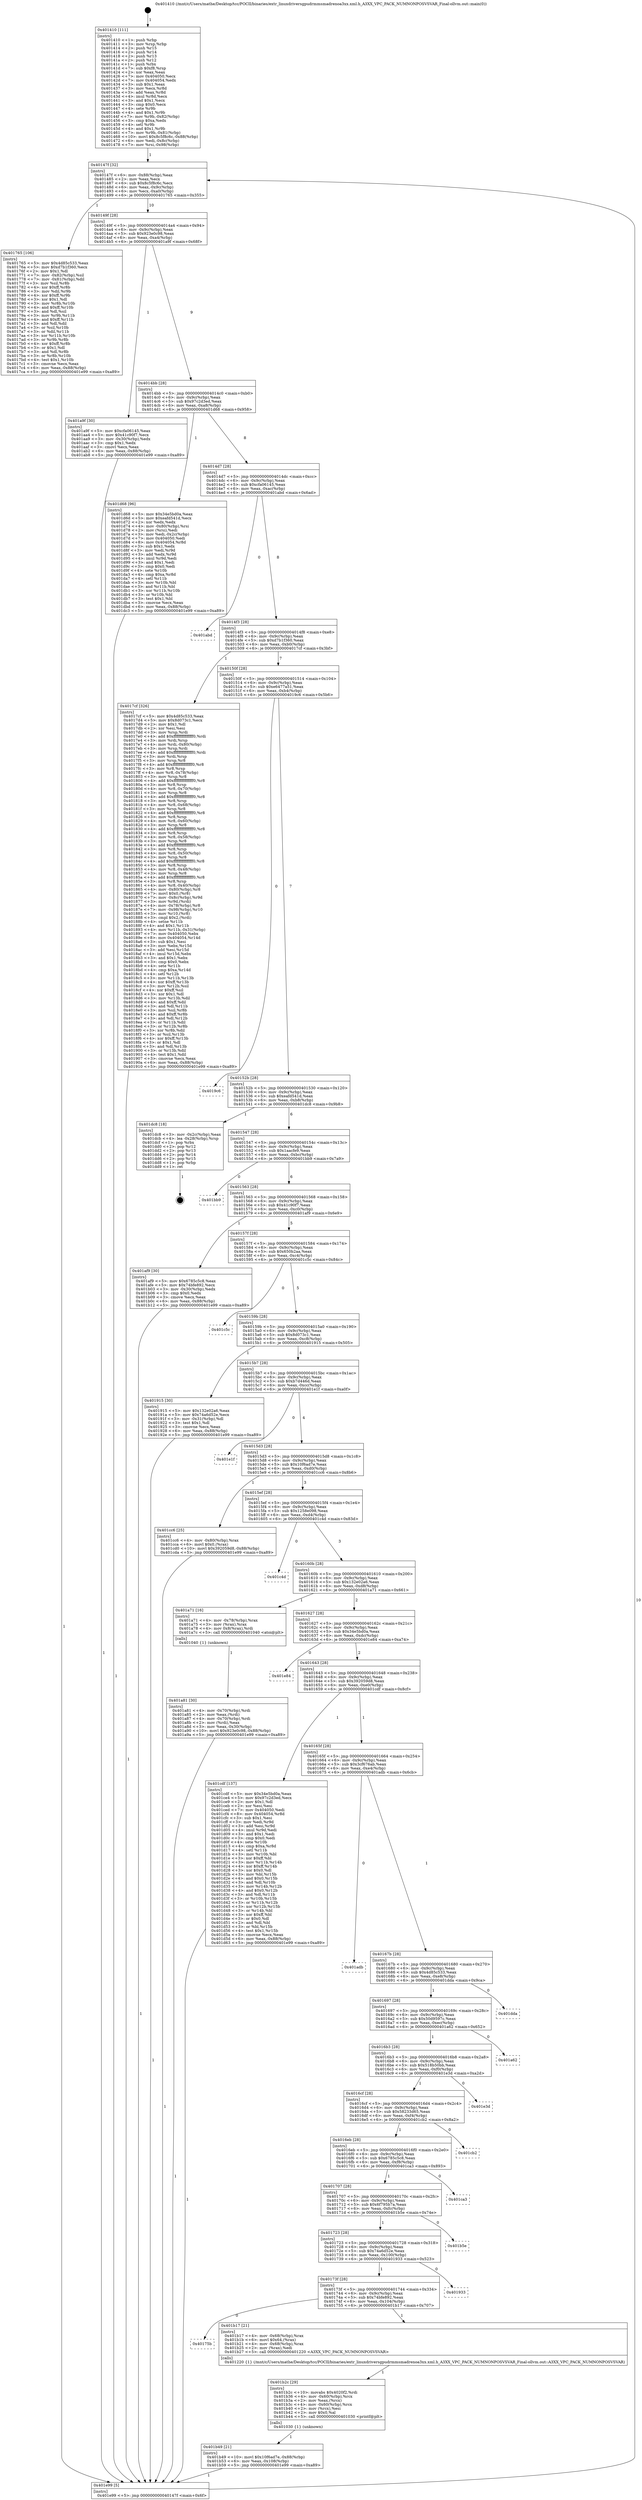 digraph "0x401410" {
  label = "0x401410 (/mnt/c/Users/mathe/Desktop/tcc/POCII/binaries/extr_linuxdriversgpudrmmsmadrenoa3xx.xml.h_A3XX_VPC_PACK_NUMNONPOSVSVAR_Final-ollvm.out::main(0))"
  labelloc = "t"
  node[shape=record]

  Entry [label="",width=0.3,height=0.3,shape=circle,fillcolor=black,style=filled]
  "0x40147f" [label="{
     0x40147f [32]\l
     | [instrs]\l
     &nbsp;&nbsp;0x40147f \<+6\>: mov -0x88(%rbp),%eax\l
     &nbsp;&nbsp;0x401485 \<+2\>: mov %eax,%ecx\l
     &nbsp;&nbsp;0x401487 \<+6\>: sub $0x8c5f8c6c,%ecx\l
     &nbsp;&nbsp;0x40148d \<+6\>: mov %eax,-0x9c(%rbp)\l
     &nbsp;&nbsp;0x401493 \<+6\>: mov %ecx,-0xa0(%rbp)\l
     &nbsp;&nbsp;0x401499 \<+6\>: je 0000000000401765 \<main+0x355\>\l
  }"]
  "0x401765" [label="{
     0x401765 [106]\l
     | [instrs]\l
     &nbsp;&nbsp;0x401765 \<+5\>: mov $0x4d85c533,%eax\l
     &nbsp;&nbsp;0x40176a \<+5\>: mov $0xd7b1f360,%ecx\l
     &nbsp;&nbsp;0x40176f \<+2\>: mov $0x1,%dl\l
     &nbsp;&nbsp;0x401771 \<+7\>: mov -0x82(%rbp),%sil\l
     &nbsp;&nbsp;0x401778 \<+7\>: mov -0x81(%rbp),%dil\l
     &nbsp;&nbsp;0x40177f \<+3\>: mov %sil,%r8b\l
     &nbsp;&nbsp;0x401782 \<+4\>: xor $0xff,%r8b\l
     &nbsp;&nbsp;0x401786 \<+3\>: mov %dil,%r9b\l
     &nbsp;&nbsp;0x401789 \<+4\>: xor $0xff,%r9b\l
     &nbsp;&nbsp;0x40178d \<+3\>: xor $0x1,%dl\l
     &nbsp;&nbsp;0x401790 \<+3\>: mov %r8b,%r10b\l
     &nbsp;&nbsp;0x401793 \<+4\>: and $0xff,%r10b\l
     &nbsp;&nbsp;0x401797 \<+3\>: and %dl,%sil\l
     &nbsp;&nbsp;0x40179a \<+3\>: mov %r9b,%r11b\l
     &nbsp;&nbsp;0x40179d \<+4\>: and $0xff,%r11b\l
     &nbsp;&nbsp;0x4017a1 \<+3\>: and %dl,%dil\l
     &nbsp;&nbsp;0x4017a4 \<+3\>: or %sil,%r10b\l
     &nbsp;&nbsp;0x4017a7 \<+3\>: or %dil,%r11b\l
     &nbsp;&nbsp;0x4017aa \<+3\>: xor %r11b,%r10b\l
     &nbsp;&nbsp;0x4017ad \<+3\>: or %r9b,%r8b\l
     &nbsp;&nbsp;0x4017b0 \<+4\>: xor $0xff,%r8b\l
     &nbsp;&nbsp;0x4017b4 \<+3\>: or $0x1,%dl\l
     &nbsp;&nbsp;0x4017b7 \<+3\>: and %dl,%r8b\l
     &nbsp;&nbsp;0x4017ba \<+3\>: or %r8b,%r10b\l
     &nbsp;&nbsp;0x4017bd \<+4\>: test $0x1,%r10b\l
     &nbsp;&nbsp;0x4017c1 \<+3\>: cmovne %ecx,%eax\l
     &nbsp;&nbsp;0x4017c4 \<+6\>: mov %eax,-0x88(%rbp)\l
     &nbsp;&nbsp;0x4017ca \<+5\>: jmp 0000000000401e99 \<main+0xa89\>\l
  }"]
  "0x40149f" [label="{
     0x40149f [28]\l
     | [instrs]\l
     &nbsp;&nbsp;0x40149f \<+5\>: jmp 00000000004014a4 \<main+0x94\>\l
     &nbsp;&nbsp;0x4014a4 \<+6\>: mov -0x9c(%rbp),%eax\l
     &nbsp;&nbsp;0x4014aa \<+5\>: sub $0x923e0c98,%eax\l
     &nbsp;&nbsp;0x4014af \<+6\>: mov %eax,-0xa4(%rbp)\l
     &nbsp;&nbsp;0x4014b5 \<+6\>: je 0000000000401a9f \<main+0x68f\>\l
  }"]
  "0x401e99" [label="{
     0x401e99 [5]\l
     | [instrs]\l
     &nbsp;&nbsp;0x401e99 \<+5\>: jmp 000000000040147f \<main+0x6f\>\l
  }"]
  "0x401410" [label="{
     0x401410 [111]\l
     | [instrs]\l
     &nbsp;&nbsp;0x401410 \<+1\>: push %rbp\l
     &nbsp;&nbsp;0x401411 \<+3\>: mov %rsp,%rbp\l
     &nbsp;&nbsp;0x401414 \<+2\>: push %r15\l
     &nbsp;&nbsp;0x401416 \<+2\>: push %r14\l
     &nbsp;&nbsp;0x401418 \<+2\>: push %r13\l
     &nbsp;&nbsp;0x40141a \<+2\>: push %r12\l
     &nbsp;&nbsp;0x40141c \<+1\>: push %rbx\l
     &nbsp;&nbsp;0x40141d \<+7\>: sub $0xf8,%rsp\l
     &nbsp;&nbsp;0x401424 \<+2\>: xor %eax,%eax\l
     &nbsp;&nbsp;0x401426 \<+7\>: mov 0x404050,%ecx\l
     &nbsp;&nbsp;0x40142d \<+7\>: mov 0x404054,%edx\l
     &nbsp;&nbsp;0x401434 \<+3\>: sub $0x1,%eax\l
     &nbsp;&nbsp;0x401437 \<+3\>: mov %ecx,%r8d\l
     &nbsp;&nbsp;0x40143a \<+3\>: add %eax,%r8d\l
     &nbsp;&nbsp;0x40143d \<+4\>: imul %r8d,%ecx\l
     &nbsp;&nbsp;0x401441 \<+3\>: and $0x1,%ecx\l
     &nbsp;&nbsp;0x401444 \<+3\>: cmp $0x0,%ecx\l
     &nbsp;&nbsp;0x401447 \<+4\>: sete %r9b\l
     &nbsp;&nbsp;0x40144b \<+4\>: and $0x1,%r9b\l
     &nbsp;&nbsp;0x40144f \<+7\>: mov %r9b,-0x82(%rbp)\l
     &nbsp;&nbsp;0x401456 \<+3\>: cmp $0xa,%edx\l
     &nbsp;&nbsp;0x401459 \<+4\>: setl %r9b\l
     &nbsp;&nbsp;0x40145d \<+4\>: and $0x1,%r9b\l
     &nbsp;&nbsp;0x401461 \<+7\>: mov %r9b,-0x81(%rbp)\l
     &nbsp;&nbsp;0x401468 \<+10\>: movl $0x8c5f8c6c,-0x88(%rbp)\l
     &nbsp;&nbsp;0x401472 \<+6\>: mov %edi,-0x8c(%rbp)\l
     &nbsp;&nbsp;0x401478 \<+7\>: mov %rsi,-0x98(%rbp)\l
  }"]
  Exit [label="",width=0.3,height=0.3,shape=circle,fillcolor=black,style=filled,peripheries=2]
  "0x401a9f" [label="{
     0x401a9f [30]\l
     | [instrs]\l
     &nbsp;&nbsp;0x401a9f \<+5\>: mov $0xcfa06145,%eax\l
     &nbsp;&nbsp;0x401aa4 \<+5\>: mov $0x41c90f7,%ecx\l
     &nbsp;&nbsp;0x401aa9 \<+3\>: mov -0x30(%rbp),%edx\l
     &nbsp;&nbsp;0x401aac \<+3\>: cmp $0x1,%edx\l
     &nbsp;&nbsp;0x401aaf \<+3\>: cmovl %ecx,%eax\l
     &nbsp;&nbsp;0x401ab2 \<+6\>: mov %eax,-0x88(%rbp)\l
     &nbsp;&nbsp;0x401ab8 \<+5\>: jmp 0000000000401e99 \<main+0xa89\>\l
  }"]
  "0x4014bb" [label="{
     0x4014bb [28]\l
     | [instrs]\l
     &nbsp;&nbsp;0x4014bb \<+5\>: jmp 00000000004014c0 \<main+0xb0\>\l
     &nbsp;&nbsp;0x4014c0 \<+6\>: mov -0x9c(%rbp),%eax\l
     &nbsp;&nbsp;0x4014c6 \<+5\>: sub $0x97c2d3ed,%eax\l
     &nbsp;&nbsp;0x4014cb \<+6\>: mov %eax,-0xa8(%rbp)\l
     &nbsp;&nbsp;0x4014d1 \<+6\>: je 0000000000401d68 \<main+0x958\>\l
  }"]
  "0x401b49" [label="{
     0x401b49 [21]\l
     | [instrs]\l
     &nbsp;&nbsp;0x401b49 \<+10\>: movl $0x10f6ad7e,-0x88(%rbp)\l
     &nbsp;&nbsp;0x401b53 \<+6\>: mov %eax,-0x108(%rbp)\l
     &nbsp;&nbsp;0x401b59 \<+5\>: jmp 0000000000401e99 \<main+0xa89\>\l
  }"]
  "0x401d68" [label="{
     0x401d68 [96]\l
     | [instrs]\l
     &nbsp;&nbsp;0x401d68 \<+5\>: mov $0x34e5bd0a,%eax\l
     &nbsp;&nbsp;0x401d6d \<+5\>: mov $0xeafd541d,%ecx\l
     &nbsp;&nbsp;0x401d72 \<+2\>: xor %edx,%edx\l
     &nbsp;&nbsp;0x401d74 \<+4\>: mov -0x80(%rbp),%rsi\l
     &nbsp;&nbsp;0x401d78 \<+2\>: mov (%rsi),%edi\l
     &nbsp;&nbsp;0x401d7a \<+3\>: mov %edi,-0x2c(%rbp)\l
     &nbsp;&nbsp;0x401d7d \<+7\>: mov 0x404050,%edi\l
     &nbsp;&nbsp;0x401d84 \<+8\>: mov 0x404054,%r8d\l
     &nbsp;&nbsp;0x401d8c \<+3\>: sub $0x1,%edx\l
     &nbsp;&nbsp;0x401d8f \<+3\>: mov %edi,%r9d\l
     &nbsp;&nbsp;0x401d92 \<+3\>: add %edx,%r9d\l
     &nbsp;&nbsp;0x401d95 \<+4\>: imul %r9d,%edi\l
     &nbsp;&nbsp;0x401d99 \<+3\>: and $0x1,%edi\l
     &nbsp;&nbsp;0x401d9c \<+3\>: cmp $0x0,%edi\l
     &nbsp;&nbsp;0x401d9f \<+4\>: sete %r10b\l
     &nbsp;&nbsp;0x401da3 \<+4\>: cmp $0xa,%r8d\l
     &nbsp;&nbsp;0x401da7 \<+4\>: setl %r11b\l
     &nbsp;&nbsp;0x401dab \<+3\>: mov %r10b,%bl\l
     &nbsp;&nbsp;0x401dae \<+3\>: and %r11b,%bl\l
     &nbsp;&nbsp;0x401db1 \<+3\>: xor %r11b,%r10b\l
     &nbsp;&nbsp;0x401db4 \<+3\>: or %r10b,%bl\l
     &nbsp;&nbsp;0x401db7 \<+3\>: test $0x1,%bl\l
     &nbsp;&nbsp;0x401dba \<+3\>: cmovne %ecx,%eax\l
     &nbsp;&nbsp;0x401dbd \<+6\>: mov %eax,-0x88(%rbp)\l
     &nbsp;&nbsp;0x401dc3 \<+5\>: jmp 0000000000401e99 \<main+0xa89\>\l
  }"]
  "0x4014d7" [label="{
     0x4014d7 [28]\l
     | [instrs]\l
     &nbsp;&nbsp;0x4014d7 \<+5\>: jmp 00000000004014dc \<main+0xcc\>\l
     &nbsp;&nbsp;0x4014dc \<+6\>: mov -0x9c(%rbp),%eax\l
     &nbsp;&nbsp;0x4014e2 \<+5\>: sub $0xcfa06145,%eax\l
     &nbsp;&nbsp;0x4014e7 \<+6\>: mov %eax,-0xac(%rbp)\l
     &nbsp;&nbsp;0x4014ed \<+6\>: je 0000000000401abd \<main+0x6ad\>\l
  }"]
  "0x401b2c" [label="{
     0x401b2c [29]\l
     | [instrs]\l
     &nbsp;&nbsp;0x401b2c \<+10\>: movabs $0x4020f2,%rdi\l
     &nbsp;&nbsp;0x401b36 \<+4\>: mov -0x60(%rbp),%rcx\l
     &nbsp;&nbsp;0x401b3a \<+2\>: mov %eax,(%rcx)\l
     &nbsp;&nbsp;0x401b3c \<+4\>: mov -0x60(%rbp),%rcx\l
     &nbsp;&nbsp;0x401b40 \<+2\>: mov (%rcx),%esi\l
     &nbsp;&nbsp;0x401b42 \<+2\>: mov $0x0,%al\l
     &nbsp;&nbsp;0x401b44 \<+5\>: call 0000000000401030 \<printf@plt\>\l
     | [calls]\l
     &nbsp;&nbsp;0x401030 \{1\} (unknown)\l
  }"]
  "0x401abd" [label="{
     0x401abd\l
  }", style=dashed]
  "0x4014f3" [label="{
     0x4014f3 [28]\l
     | [instrs]\l
     &nbsp;&nbsp;0x4014f3 \<+5\>: jmp 00000000004014f8 \<main+0xe8\>\l
     &nbsp;&nbsp;0x4014f8 \<+6\>: mov -0x9c(%rbp),%eax\l
     &nbsp;&nbsp;0x4014fe \<+5\>: sub $0xd7b1f360,%eax\l
     &nbsp;&nbsp;0x401503 \<+6\>: mov %eax,-0xb0(%rbp)\l
     &nbsp;&nbsp;0x401509 \<+6\>: je 00000000004017cf \<main+0x3bf\>\l
  }"]
  "0x40175b" [label="{
     0x40175b\l
  }", style=dashed]
  "0x4017cf" [label="{
     0x4017cf [326]\l
     | [instrs]\l
     &nbsp;&nbsp;0x4017cf \<+5\>: mov $0x4d85c533,%eax\l
     &nbsp;&nbsp;0x4017d4 \<+5\>: mov $0x8d073c1,%ecx\l
     &nbsp;&nbsp;0x4017d9 \<+2\>: mov $0x1,%dl\l
     &nbsp;&nbsp;0x4017db \<+2\>: xor %esi,%esi\l
     &nbsp;&nbsp;0x4017dd \<+3\>: mov %rsp,%rdi\l
     &nbsp;&nbsp;0x4017e0 \<+4\>: add $0xfffffffffffffff0,%rdi\l
     &nbsp;&nbsp;0x4017e4 \<+3\>: mov %rdi,%rsp\l
     &nbsp;&nbsp;0x4017e7 \<+4\>: mov %rdi,-0x80(%rbp)\l
     &nbsp;&nbsp;0x4017eb \<+3\>: mov %rsp,%rdi\l
     &nbsp;&nbsp;0x4017ee \<+4\>: add $0xfffffffffffffff0,%rdi\l
     &nbsp;&nbsp;0x4017f2 \<+3\>: mov %rdi,%rsp\l
     &nbsp;&nbsp;0x4017f5 \<+3\>: mov %rsp,%r8\l
     &nbsp;&nbsp;0x4017f8 \<+4\>: add $0xfffffffffffffff0,%r8\l
     &nbsp;&nbsp;0x4017fc \<+3\>: mov %r8,%rsp\l
     &nbsp;&nbsp;0x4017ff \<+4\>: mov %r8,-0x78(%rbp)\l
     &nbsp;&nbsp;0x401803 \<+3\>: mov %rsp,%r8\l
     &nbsp;&nbsp;0x401806 \<+4\>: add $0xfffffffffffffff0,%r8\l
     &nbsp;&nbsp;0x40180a \<+3\>: mov %r8,%rsp\l
     &nbsp;&nbsp;0x40180d \<+4\>: mov %r8,-0x70(%rbp)\l
     &nbsp;&nbsp;0x401811 \<+3\>: mov %rsp,%r8\l
     &nbsp;&nbsp;0x401814 \<+4\>: add $0xfffffffffffffff0,%r8\l
     &nbsp;&nbsp;0x401818 \<+3\>: mov %r8,%rsp\l
     &nbsp;&nbsp;0x40181b \<+4\>: mov %r8,-0x68(%rbp)\l
     &nbsp;&nbsp;0x40181f \<+3\>: mov %rsp,%r8\l
     &nbsp;&nbsp;0x401822 \<+4\>: add $0xfffffffffffffff0,%r8\l
     &nbsp;&nbsp;0x401826 \<+3\>: mov %r8,%rsp\l
     &nbsp;&nbsp;0x401829 \<+4\>: mov %r8,-0x60(%rbp)\l
     &nbsp;&nbsp;0x40182d \<+3\>: mov %rsp,%r8\l
     &nbsp;&nbsp;0x401830 \<+4\>: add $0xfffffffffffffff0,%r8\l
     &nbsp;&nbsp;0x401834 \<+3\>: mov %r8,%rsp\l
     &nbsp;&nbsp;0x401837 \<+4\>: mov %r8,-0x58(%rbp)\l
     &nbsp;&nbsp;0x40183b \<+3\>: mov %rsp,%r8\l
     &nbsp;&nbsp;0x40183e \<+4\>: add $0xfffffffffffffff0,%r8\l
     &nbsp;&nbsp;0x401842 \<+3\>: mov %r8,%rsp\l
     &nbsp;&nbsp;0x401845 \<+4\>: mov %r8,-0x50(%rbp)\l
     &nbsp;&nbsp;0x401849 \<+3\>: mov %rsp,%r8\l
     &nbsp;&nbsp;0x40184c \<+4\>: add $0xfffffffffffffff0,%r8\l
     &nbsp;&nbsp;0x401850 \<+3\>: mov %r8,%rsp\l
     &nbsp;&nbsp;0x401853 \<+4\>: mov %r8,-0x48(%rbp)\l
     &nbsp;&nbsp;0x401857 \<+3\>: mov %rsp,%r8\l
     &nbsp;&nbsp;0x40185a \<+4\>: add $0xfffffffffffffff0,%r8\l
     &nbsp;&nbsp;0x40185e \<+3\>: mov %r8,%rsp\l
     &nbsp;&nbsp;0x401861 \<+4\>: mov %r8,-0x40(%rbp)\l
     &nbsp;&nbsp;0x401865 \<+4\>: mov -0x80(%rbp),%r8\l
     &nbsp;&nbsp;0x401869 \<+7\>: movl $0x0,(%r8)\l
     &nbsp;&nbsp;0x401870 \<+7\>: mov -0x8c(%rbp),%r9d\l
     &nbsp;&nbsp;0x401877 \<+3\>: mov %r9d,(%rdi)\l
     &nbsp;&nbsp;0x40187a \<+4\>: mov -0x78(%rbp),%r8\l
     &nbsp;&nbsp;0x40187e \<+7\>: mov -0x98(%rbp),%r10\l
     &nbsp;&nbsp;0x401885 \<+3\>: mov %r10,(%r8)\l
     &nbsp;&nbsp;0x401888 \<+3\>: cmpl $0x2,(%rdi)\l
     &nbsp;&nbsp;0x40188b \<+4\>: setne %r11b\l
     &nbsp;&nbsp;0x40188f \<+4\>: and $0x1,%r11b\l
     &nbsp;&nbsp;0x401893 \<+4\>: mov %r11b,-0x31(%rbp)\l
     &nbsp;&nbsp;0x401897 \<+7\>: mov 0x404050,%ebx\l
     &nbsp;&nbsp;0x40189e \<+8\>: mov 0x404054,%r14d\l
     &nbsp;&nbsp;0x4018a6 \<+3\>: sub $0x1,%esi\l
     &nbsp;&nbsp;0x4018a9 \<+3\>: mov %ebx,%r15d\l
     &nbsp;&nbsp;0x4018ac \<+3\>: add %esi,%r15d\l
     &nbsp;&nbsp;0x4018af \<+4\>: imul %r15d,%ebx\l
     &nbsp;&nbsp;0x4018b3 \<+3\>: and $0x1,%ebx\l
     &nbsp;&nbsp;0x4018b6 \<+3\>: cmp $0x0,%ebx\l
     &nbsp;&nbsp;0x4018b9 \<+4\>: sete %r11b\l
     &nbsp;&nbsp;0x4018bd \<+4\>: cmp $0xa,%r14d\l
     &nbsp;&nbsp;0x4018c1 \<+4\>: setl %r12b\l
     &nbsp;&nbsp;0x4018c5 \<+3\>: mov %r11b,%r13b\l
     &nbsp;&nbsp;0x4018c8 \<+4\>: xor $0xff,%r13b\l
     &nbsp;&nbsp;0x4018cc \<+3\>: mov %r12b,%sil\l
     &nbsp;&nbsp;0x4018cf \<+4\>: xor $0xff,%sil\l
     &nbsp;&nbsp;0x4018d3 \<+3\>: xor $0x1,%dl\l
     &nbsp;&nbsp;0x4018d6 \<+3\>: mov %r13b,%dil\l
     &nbsp;&nbsp;0x4018d9 \<+4\>: and $0xff,%dil\l
     &nbsp;&nbsp;0x4018dd \<+3\>: and %dl,%r11b\l
     &nbsp;&nbsp;0x4018e0 \<+3\>: mov %sil,%r8b\l
     &nbsp;&nbsp;0x4018e3 \<+4\>: and $0xff,%r8b\l
     &nbsp;&nbsp;0x4018e7 \<+3\>: and %dl,%r12b\l
     &nbsp;&nbsp;0x4018ea \<+3\>: or %r11b,%dil\l
     &nbsp;&nbsp;0x4018ed \<+3\>: or %r12b,%r8b\l
     &nbsp;&nbsp;0x4018f0 \<+3\>: xor %r8b,%dil\l
     &nbsp;&nbsp;0x4018f3 \<+3\>: or %sil,%r13b\l
     &nbsp;&nbsp;0x4018f6 \<+4\>: xor $0xff,%r13b\l
     &nbsp;&nbsp;0x4018fa \<+3\>: or $0x1,%dl\l
     &nbsp;&nbsp;0x4018fd \<+3\>: and %dl,%r13b\l
     &nbsp;&nbsp;0x401900 \<+3\>: or %r13b,%dil\l
     &nbsp;&nbsp;0x401903 \<+4\>: test $0x1,%dil\l
     &nbsp;&nbsp;0x401907 \<+3\>: cmovne %ecx,%eax\l
     &nbsp;&nbsp;0x40190a \<+6\>: mov %eax,-0x88(%rbp)\l
     &nbsp;&nbsp;0x401910 \<+5\>: jmp 0000000000401e99 \<main+0xa89\>\l
  }"]
  "0x40150f" [label="{
     0x40150f [28]\l
     | [instrs]\l
     &nbsp;&nbsp;0x40150f \<+5\>: jmp 0000000000401514 \<main+0x104\>\l
     &nbsp;&nbsp;0x401514 \<+6\>: mov -0x9c(%rbp),%eax\l
     &nbsp;&nbsp;0x40151a \<+5\>: sub $0xe6477a51,%eax\l
     &nbsp;&nbsp;0x40151f \<+6\>: mov %eax,-0xb4(%rbp)\l
     &nbsp;&nbsp;0x401525 \<+6\>: je 00000000004019c6 \<main+0x5b6\>\l
  }"]
  "0x401b17" [label="{
     0x401b17 [21]\l
     | [instrs]\l
     &nbsp;&nbsp;0x401b17 \<+4\>: mov -0x68(%rbp),%rax\l
     &nbsp;&nbsp;0x401b1b \<+6\>: movl $0x64,(%rax)\l
     &nbsp;&nbsp;0x401b21 \<+4\>: mov -0x68(%rbp),%rax\l
     &nbsp;&nbsp;0x401b25 \<+2\>: mov (%rax),%edi\l
     &nbsp;&nbsp;0x401b27 \<+5\>: call 0000000000401220 \<A3XX_VPC_PACK_NUMNONPOSVSVAR\>\l
     | [calls]\l
     &nbsp;&nbsp;0x401220 \{1\} (/mnt/c/Users/mathe/Desktop/tcc/POCII/binaries/extr_linuxdriversgpudrmmsmadrenoa3xx.xml.h_A3XX_VPC_PACK_NUMNONPOSVSVAR_Final-ollvm.out::A3XX_VPC_PACK_NUMNONPOSVSVAR)\l
  }"]
  "0x40173f" [label="{
     0x40173f [28]\l
     | [instrs]\l
     &nbsp;&nbsp;0x40173f \<+5\>: jmp 0000000000401744 \<main+0x334\>\l
     &nbsp;&nbsp;0x401744 \<+6\>: mov -0x9c(%rbp),%eax\l
     &nbsp;&nbsp;0x40174a \<+5\>: sub $0x74bfe892,%eax\l
     &nbsp;&nbsp;0x40174f \<+6\>: mov %eax,-0x104(%rbp)\l
     &nbsp;&nbsp;0x401755 \<+6\>: je 0000000000401b17 \<main+0x707\>\l
  }"]
  "0x4019c6" [label="{
     0x4019c6\l
  }", style=dashed]
  "0x40152b" [label="{
     0x40152b [28]\l
     | [instrs]\l
     &nbsp;&nbsp;0x40152b \<+5\>: jmp 0000000000401530 \<main+0x120\>\l
     &nbsp;&nbsp;0x401530 \<+6\>: mov -0x9c(%rbp),%eax\l
     &nbsp;&nbsp;0x401536 \<+5\>: sub $0xeafd541d,%eax\l
     &nbsp;&nbsp;0x40153b \<+6\>: mov %eax,-0xb8(%rbp)\l
     &nbsp;&nbsp;0x401541 \<+6\>: je 0000000000401dc8 \<main+0x9b8\>\l
  }"]
  "0x401933" [label="{
     0x401933\l
  }", style=dashed]
  "0x401dc8" [label="{
     0x401dc8 [18]\l
     | [instrs]\l
     &nbsp;&nbsp;0x401dc8 \<+3\>: mov -0x2c(%rbp),%eax\l
     &nbsp;&nbsp;0x401dcb \<+4\>: lea -0x28(%rbp),%rsp\l
     &nbsp;&nbsp;0x401dcf \<+1\>: pop %rbx\l
     &nbsp;&nbsp;0x401dd0 \<+2\>: pop %r12\l
     &nbsp;&nbsp;0x401dd2 \<+2\>: pop %r13\l
     &nbsp;&nbsp;0x401dd4 \<+2\>: pop %r14\l
     &nbsp;&nbsp;0x401dd6 \<+2\>: pop %r15\l
     &nbsp;&nbsp;0x401dd8 \<+1\>: pop %rbp\l
     &nbsp;&nbsp;0x401dd9 \<+1\>: ret\l
  }"]
  "0x401547" [label="{
     0x401547 [28]\l
     | [instrs]\l
     &nbsp;&nbsp;0x401547 \<+5\>: jmp 000000000040154c \<main+0x13c\>\l
     &nbsp;&nbsp;0x40154c \<+6\>: mov -0x9c(%rbp),%eax\l
     &nbsp;&nbsp;0x401552 \<+5\>: sub $0x1aacfe9,%eax\l
     &nbsp;&nbsp;0x401557 \<+6\>: mov %eax,-0xbc(%rbp)\l
     &nbsp;&nbsp;0x40155d \<+6\>: je 0000000000401bb9 \<main+0x7a9\>\l
  }"]
  "0x401723" [label="{
     0x401723 [28]\l
     | [instrs]\l
     &nbsp;&nbsp;0x401723 \<+5\>: jmp 0000000000401728 \<main+0x318\>\l
     &nbsp;&nbsp;0x401728 \<+6\>: mov -0x9c(%rbp),%eax\l
     &nbsp;&nbsp;0x40172e \<+5\>: sub $0x74a6d52e,%eax\l
     &nbsp;&nbsp;0x401733 \<+6\>: mov %eax,-0x100(%rbp)\l
     &nbsp;&nbsp;0x401739 \<+6\>: je 0000000000401933 \<main+0x523\>\l
  }"]
  "0x401bb9" [label="{
     0x401bb9\l
  }", style=dashed]
  "0x401563" [label="{
     0x401563 [28]\l
     | [instrs]\l
     &nbsp;&nbsp;0x401563 \<+5\>: jmp 0000000000401568 \<main+0x158\>\l
     &nbsp;&nbsp;0x401568 \<+6\>: mov -0x9c(%rbp),%eax\l
     &nbsp;&nbsp;0x40156e \<+5\>: sub $0x41c90f7,%eax\l
     &nbsp;&nbsp;0x401573 \<+6\>: mov %eax,-0xc0(%rbp)\l
     &nbsp;&nbsp;0x401579 \<+6\>: je 0000000000401af9 \<main+0x6e9\>\l
  }"]
  "0x401b5e" [label="{
     0x401b5e\l
  }", style=dashed]
  "0x401af9" [label="{
     0x401af9 [30]\l
     | [instrs]\l
     &nbsp;&nbsp;0x401af9 \<+5\>: mov $0x6785c5c8,%eax\l
     &nbsp;&nbsp;0x401afe \<+5\>: mov $0x74bfe892,%ecx\l
     &nbsp;&nbsp;0x401b03 \<+3\>: mov -0x30(%rbp),%edx\l
     &nbsp;&nbsp;0x401b06 \<+3\>: cmp $0x0,%edx\l
     &nbsp;&nbsp;0x401b09 \<+3\>: cmove %ecx,%eax\l
     &nbsp;&nbsp;0x401b0c \<+6\>: mov %eax,-0x88(%rbp)\l
     &nbsp;&nbsp;0x401b12 \<+5\>: jmp 0000000000401e99 \<main+0xa89\>\l
  }"]
  "0x40157f" [label="{
     0x40157f [28]\l
     | [instrs]\l
     &nbsp;&nbsp;0x40157f \<+5\>: jmp 0000000000401584 \<main+0x174\>\l
     &nbsp;&nbsp;0x401584 \<+6\>: mov -0x9c(%rbp),%eax\l
     &nbsp;&nbsp;0x40158a \<+5\>: sub $0x650b2aa,%eax\l
     &nbsp;&nbsp;0x40158f \<+6\>: mov %eax,-0xc4(%rbp)\l
     &nbsp;&nbsp;0x401595 \<+6\>: je 0000000000401c5c \<main+0x84c\>\l
  }"]
  "0x401707" [label="{
     0x401707 [28]\l
     | [instrs]\l
     &nbsp;&nbsp;0x401707 \<+5\>: jmp 000000000040170c \<main+0x2fc\>\l
     &nbsp;&nbsp;0x40170c \<+6\>: mov -0x9c(%rbp),%eax\l
     &nbsp;&nbsp;0x401712 \<+5\>: sub $0x6f795b7a,%eax\l
     &nbsp;&nbsp;0x401717 \<+6\>: mov %eax,-0xfc(%rbp)\l
     &nbsp;&nbsp;0x40171d \<+6\>: je 0000000000401b5e \<main+0x74e\>\l
  }"]
  "0x401c5c" [label="{
     0x401c5c\l
  }", style=dashed]
  "0x40159b" [label="{
     0x40159b [28]\l
     | [instrs]\l
     &nbsp;&nbsp;0x40159b \<+5\>: jmp 00000000004015a0 \<main+0x190\>\l
     &nbsp;&nbsp;0x4015a0 \<+6\>: mov -0x9c(%rbp),%eax\l
     &nbsp;&nbsp;0x4015a6 \<+5\>: sub $0x8d073c1,%eax\l
     &nbsp;&nbsp;0x4015ab \<+6\>: mov %eax,-0xc8(%rbp)\l
     &nbsp;&nbsp;0x4015b1 \<+6\>: je 0000000000401915 \<main+0x505\>\l
  }"]
  "0x401ca3" [label="{
     0x401ca3\l
  }", style=dashed]
  "0x401915" [label="{
     0x401915 [30]\l
     | [instrs]\l
     &nbsp;&nbsp;0x401915 \<+5\>: mov $0x132e02a6,%eax\l
     &nbsp;&nbsp;0x40191a \<+5\>: mov $0x74a6d52e,%ecx\l
     &nbsp;&nbsp;0x40191f \<+3\>: mov -0x31(%rbp),%dl\l
     &nbsp;&nbsp;0x401922 \<+3\>: test $0x1,%dl\l
     &nbsp;&nbsp;0x401925 \<+3\>: cmovne %ecx,%eax\l
     &nbsp;&nbsp;0x401928 \<+6\>: mov %eax,-0x88(%rbp)\l
     &nbsp;&nbsp;0x40192e \<+5\>: jmp 0000000000401e99 \<main+0xa89\>\l
  }"]
  "0x4015b7" [label="{
     0x4015b7 [28]\l
     | [instrs]\l
     &nbsp;&nbsp;0x4015b7 \<+5\>: jmp 00000000004015bc \<main+0x1ac\>\l
     &nbsp;&nbsp;0x4015bc \<+6\>: mov -0x9c(%rbp),%eax\l
     &nbsp;&nbsp;0x4015c2 \<+5\>: sub $0xb7d446d,%eax\l
     &nbsp;&nbsp;0x4015c7 \<+6\>: mov %eax,-0xcc(%rbp)\l
     &nbsp;&nbsp;0x4015cd \<+6\>: je 0000000000401e1f \<main+0xa0f\>\l
  }"]
  "0x4016eb" [label="{
     0x4016eb [28]\l
     | [instrs]\l
     &nbsp;&nbsp;0x4016eb \<+5\>: jmp 00000000004016f0 \<main+0x2e0\>\l
     &nbsp;&nbsp;0x4016f0 \<+6\>: mov -0x9c(%rbp),%eax\l
     &nbsp;&nbsp;0x4016f6 \<+5\>: sub $0x6785c5c8,%eax\l
     &nbsp;&nbsp;0x4016fb \<+6\>: mov %eax,-0xf8(%rbp)\l
     &nbsp;&nbsp;0x401701 \<+6\>: je 0000000000401ca3 \<main+0x893\>\l
  }"]
  "0x401e1f" [label="{
     0x401e1f\l
  }", style=dashed]
  "0x4015d3" [label="{
     0x4015d3 [28]\l
     | [instrs]\l
     &nbsp;&nbsp;0x4015d3 \<+5\>: jmp 00000000004015d8 \<main+0x1c8\>\l
     &nbsp;&nbsp;0x4015d8 \<+6\>: mov -0x9c(%rbp),%eax\l
     &nbsp;&nbsp;0x4015de \<+5\>: sub $0x10f6ad7e,%eax\l
     &nbsp;&nbsp;0x4015e3 \<+6\>: mov %eax,-0xd0(%rbp)\l
     &nbsp;&nbsp;0x4015e9 \<+6\>: je 0000000000401cc6 \<main+0x8b6\>\l
  }"]
  "0x401cb2" [label="{
     0x401cb2\l
  }", style=dashed]
  "0x401cc6" [label="{
     0x401cc6 [25]\l
     | [instrs]\l
     &nbsp;&nbsp;0x401cc6 \<+4\>: mov -0x80(%rbp),%rax\l
     &nbsp;&nbsp;0x401cca \<+6\>: movl $0x0,(%rax)\l
     &nbsp;&nbsp;0x401cd0 \<+10\>: movl $0x392059d8,-0x88(%rbp)\l
     &nbsp;&nbsp;0x401cda \<+5\>: jmp 0000000000401e99 \<main+0xa89\>\l
  }"]
  "0x4015ef" [label="{
     0x4015ef [28]\l
     | [instrs]\l
     &nbsp;&nbsp;0x4015ef \<+5\>: jmp 00000000004015f4 \<main+0x1e4\>\l
     &nbsp;&nbsp;0x4015f4 \<+6\>: mov -0x9c(%rbp),%eax\l
     &nbsp;&nbsp;0x4015fa \<+5\>: sub $0x1258e098,%eax\l
     &nbsp;&nbsp;0x4015ff \<+6\>: mov %eax,-0xd4(%rbp)\l
     &nbsp;&nbsp;0x401605 \<+6\>: je 0000000000401c4d \<main+0x83d\>\l
  }"]
  "0x4016cf" [label="{
     0x4016cf [28]\l
     | [instrs]\l
     &nbsp;&nbsp;0x4016cf \<+5\>: jmp 00000000004016d4 \<main+0x2c4\>\l
     &nbsp;&nbsp;0x4016d4 \<+6\>: mov -0x9c(%rbp),%eax\l
     &nbsp;&nbsp;0x4016da \<+5\>: sub $0x58233d65,%eax\l
     &nbsp;&nbsp;0x4016df \<+6\>: mov %eax,-0xf4(%rbp)\l
     &nbsp;&nbsp;0x4016e5 \<+6\>: je 0000000000401cb2 \<main+0x8a2\>\l
  }"]
  "0x401c4d" [label="{
     0x401c4d\l
  }", style=dashed]
  "0x40160b" [label="{
     0x40160b [28]\l
     | [instrs]\l
     &nbsp;&nbsp;0x40160b \<+5\>: jmp 0000000000401610 \<main+0x200\>\l
     &nbsp;&nbsp;0x401610 \<+6\>: mov -0x9c(%rbp),%eax\l
     &nbsp;&nbsp;0x401616 \<+5\>: sub $0x132e02a6,%eax\l
     &nbsp;&nbsp;0x40161b \<+6\>: mov %eax,-0xd8(%rbp)\l
     &nbsp;&nbsp;0x401621 \<+6\>: je 0000000000401a71 \<main+0x661\>\l
  }"]
  "0x401e3d" [label="{
     0x401e3d\l
  }", style=dashed]
  "0x401a71" [label="{
     0x401a71 [16]\l
     | [instrs]\l
     &nbsp;&nbsp;0x401a71 \<+4\>: mov -0x78(%rbp),%rax\l
     &nbsp;&nbsp;0x401a75 \<+3\>: mov (%rax),%rax\l
     &nbsp;&nbsp;0x401a78 \<+4\>: mov 0x8(%rax),%rdi\l
     &nbsp;&nbsp;0x401a7c \<+5\>: call 0000000000401040 \<atoi@plt\>\l
     | [calls]\l
     &nbsp;&nbsp;0x401040 \{1\} (unknown)\l
  }"]
  "0x401627" [label="{
     0x401627 [28]\l
     | [instrs]\l
     &nbsp;&nbsp;0x401627 \<+5\>: jmp 000000000040162c \<main+0x21c\>\l
     &nbsp;&nbsp;0x40162c \<+6\>: mov -0x9c(%rbp),%eax\l
     &nbsp;&nbsp;0x401632 \<+5\>: sub $0x34e5bd0a,%eax\l
     &nbsp;&nbsp;0x401637 \<+6\>: mov %eax,-0xdc(%rbp)\l
     &nbsp;&nbsp;0x40163d \<+6\>: je 0000000000401e84 \<main+0xa74\>\l
  }"]
  "0x401a81" [label="{
     0x401a81 [30]\l
     | [instrs]\l
     &nbsp;&nbsp;0x401a81 \<+4\>: mov -0x70(%rbp),%rdi\l
     &nbsp;&nbsp;0x401a85 \<+2\>: mov %eax,(%rdi)\l
     &nbsp;&nbsp;0x401a87 \<+4\>: mov -0x70(%rbp),%rdi\l
     &nbsp;&nbsp;0x401a8b \<+2\>: mov (%rdi),%eax\l
     &nbsp;&nbsp;0x401a8d \<+3\>: mov %eax,-0x30(%rbp)\l
     &nbsp;&nbsp;0x401a90 \<+10\>: movl $0x923e0c98,-0x88(%rbp)\l
     &nbsp;&nbsp;0x401a9a \<+5\>: jmp 0000000000401e99 \<main+0xa89\>\l
  }"]
  "0x4016b3" [label="{
     0x4016b3 [28]\l
     | [instrs]\l
     &nbsp;&nbsp;0x4016b3 \<+5\>: jmp 00000000004016b8 \<main+0x2a8\>\l
     &nbsp;&nbsp;0x4016b8 \<+6\>: mov -0x9c(%rbp),%eax\l
     &nbsp;&nbsp;0x4016be \<+5\>: sub $0x518b50bb,%eax\l
     &nbsp;&nbsp;0x4016c3 \<+6\>: mov %eax,-0xf0(%rbp)\l
     &nbsp;&nbsp;0x4016c9 \<+6\>: je 0000000000401e3d \<main+0xa2d\>\l
  }"]
  "0x401e84" [label="{
     0x401e84\l
  }", style=dashed]
  "0x401643" [label="{
     0x401643 [28]\l
     | [instrs]\l
     &nbsp;&nbsp;0x401643 \<+5\>: jmp 0000000000401648 \<main+0x238\>\l
     &nbsp;&nbsp;0x401648 \<+6\>: mov -0x9c(%rbp),%eax\l
     &nbsp;&nbsp;0x40164e \<+5\>: sub $0x392059d8,%eax\l
     &nbsp;&nbsp;0x401653 \<+6\>: mov %eax,-0xe0(%rbp)\l
     &nbsp;&nbsp;0x401659 \<+6\>: je 0000000000401cdf \<main+0x8cf\>\l
  }"]
  "0x401a62" [label="{
     0x401a62\l
  }", style=dashed]
  "0x401cdf" [label="{
     0x401cdf [137]\l
     | [instrs]\l
     &nbsp;&nbsp;0x401cdf \<+5\>: mov $0x34e5bd0a,%eax\l
     &nbsp;&nbsp;0x401ce4 \<+5\>: mov $0x97c2d3ed,%ecx\l
     &nbsp;&nbsp;0x401ce9 \<+2\>: mov $0x1,%dl\l
     &nbsp;&nbsp;0x401ceb \<+2\>: xor %esi,%esi\l
     &nbsp;&nbsp;0x401ced \<+7\>: mov 0x404050,%edi\l
     &nbsp;&nbsp;0x401cf4 \<+8\>: mov 0x404054,%r8d\l
     &nbsp;&nbsp;0x401cfc \<+3\>: sub $0x1,%esi\l
     &nbsp;&nbsp;0x401cff \<+3\>: mov %edi,%r9d\l
     &nbsp;&nbsp;0x401d02 \<+3\>: add %esi,%r9d\l
     &nbsp;&nbsp;0x401d05 \<+4\>: imul %r9d,%edi\l
     &nbsp;&nbsp;0x401d09 \<+3\>: and $0x1,%edi\l
     &nbsp;&nbsp;0x401d0c \<+3\>: cmp $0x0,%edi\l
     &nbsp;&nbsp;0x401d0f \<+4\>: sete %r10b\l
     &nbsp;&nbsp;0x401d13 \<+4\>: cmp $0xa,%r8d\l
     &nbsp;&nbsp;0x401d17 \<+4\>: setl %r11b\l
     &nbsp;&nbsp;0x401d1b \<+3\>: mov %r10b,%bl\l
     &nbsp;&nbsp;0x401d1e \<+3\>: xor $0xff,%bl\l
     &nbsp;&nbsp;0x401d21 \<+3\>: mov %r11b,%r14b\l
     &nbsp;&nbsp;0x401d24 \<+4\>: xor $0xff,%r14b\l
     &nbsp;&nbsp;0x401d28 \<+3\>: xor $0x0,%dl\l
     &nbsp;&nbsp;0x401d2b \<+3\>: mov %bl,%r15b\l
     &nbsp;&nbsp;0x401d2e \<+4\>: and $0x0,%r15b\l
     &nbsp;&nbsp;0x401d32 \<+3\>: and %dl,%r10b\l
     &nbsp;&nbsp;0x401d35 \<+3\>: mov %r14b,%r12b\l
     &nbsp;&nbsp;0x401d38 \<+4\>: and $0x0,%r12b\l
     &nbsp;&nbsp;0x401d3c \<+3\>: and %dl,%r11b\l
     &nbsp;&nbsp;0x401d3f \<+3\>: or %r10b,%r15b\l
     &nbsp;&nbsp;0x401d42 \<+3\>: or %r11b,%r12b\l
     &nbsp;&nbsp;0x401d45 \<+3\>: xor %r12b,%r15b\l
     &nbsp;&nbsp;0x401d48 \<+3\>: or %r14b,%bl\l
     &nbsp;&nbsp;0x401d4b \<+3\>: xor $0xff,%bl\l
     &nbsp;&nbsp;0x401d4e \<+3\>: or $0x0,%dl\l
     &nbsp;&nbsp;0x401d51 \<+2\>: and %dl,%bl\l
     &nbsp;&nbsp;0x401d53 \<+3\>: or %bl,%r15b\l
     &nbsp;&nbsp;0x401d56 \<+4\>: test $0x1,%r15b\l
     &nbsp;&nbsp;0x401d5a \<+3\>: cmovne %ecx,%eax\l
     &nbsp;&nbsp;0x401d5d \<+6\>: mov %eax,-0x88(%rbp)\l
     &nbsp;&nbsp;0x401d63 \<+5\>: jmp 0000000000401e99 \<main+0xa89\>\l
  }"]
  "0x40165f" [label="{
     0x40165f [28]\l
     | [instrs]\l
     &nbsp;&nbsp;0x40165f \<+5\>: jmp 0000000000401664 \<main+0x254\>\l
     &nbsp;&nbsp;0x401664 \<+6\>: mov -0x9c(%rbp),%eax\l
     &nbsp;&nbsp;0x40166a \<+5\>: sub $0x3cf676ab,%eax\l
     &nbsp;&nbsp;0x40166f \<+6\>: mov %eax,-0xe4(%rbp)\l
     &nbsp;&nbsp;0x401675 \<+6\>: je 0000000000401adb \<main+0x6cb\>\l
  }"]
  "0x401697" [label="{
     0x401697 [28]\l
     | [instrs]\l
     &nbsp;&nbsp;0x401697 \<+5\>: jmp 000000000040169c \<main+0x28c\>\l
     &nbsp;&nbsp;0x40169c \<+6\>: mov -0x9c(%rbp),%eax\l
     &nbsp;&nbsp;0x4016a2 \<+5\>: sub $0x50d9597c,%eax\l
     &nbsp;&nbsp;0x4016a7 \<+6\>: mov %eax,-0xec(%rbp)\l
     &nbsp;&nbsp;0x4016ad \<+6\>: je 0000000000401a62 \<main+0x652\>\l
  }"]
  "0x401adb" [label="{
     0x401adb\l
  }", style=dashed]
  "0x40167b" [label="{
     0x40167b [28]\l
     | [instrs]\l
     &nbsp;&nbsp;0x40167b \<+5\>: jmp 0000000000401680 \<main+0x270\>\l
     &nbsp;&nbsp;0x401680 \<+6\>: mov -0x9c(%rbp),%eax\l
     &nbsp;&nbsp;0x401686 \<+5\>: sub $0x4d85c533,%eax\l
     &nbsp;&nbsp;0x40168b \<+6\>: mov %eax,-0xe8(%rbp)\l
     &nbsp;&nbsp;0x401691 \<+6\>: je 0000000000401dda \<main+0x9ca\>\l
  }"]
  "0x401dda" [label="{
     0x401dda\l
  }", style=dashed]
  Entry -> "0x401410" [label=" 1"]
  "0x40147f" -> "0x401765" [label=" 1"]
  "0x40147f" -> "0x40149f" [label=" 10"]
  "0x401765" -> "0x401e99" [label=" 1"]
  "0x401410" -> "0x40147f" [label=" 1"]
  "0x401e99" -> "0x40147f" [label=" 10"]
  "0x401dc8" -> Exit [label=" 1"]
  "0x40149f" -> "0x401a9f" [label=" 1"]
  "0x40149f" -> "0x4014bb" [label=" 9"]
  "0x401d68" -> "0x401e99" [label=" 1"]
  "0x4014bb" -> "0x401d68" [label=" 1"]
  "0x4014bb" -> "0x4014d7" [label=" 8"]
  "0x401cdf" -> "0x401e99" [label=" 1"]
  "0x4014d7" -> "0x401abd" [label=" 0"]
  "0x4014d7" -> "0x4014f3" [label=" 8"]
  "0x401cc6" -> "0x401e99" [label=" 1"]
  "0x4014f3" -> "0x4017cf" [label=" 1"]
  "0x4014f3" -> "0x40150f" [label=" 7"]
  "0x401b49" -> "0x401e99" [label=" 1"]
  "0x4017cf" -> "0x401e99" [label=" 1"]
  "0x401b2c" -> "0x401b49" [label=" 1"]
  "0x40150f" -> "0x4019c6" [label=" 0"]
  "0x40150f" -> "0x40152b" [label=" 7"]
  "0x40173f" -> "0x40175b" [label=" 0"]
  "0x40152b" -> "0x401dc8" [label=" 1"]
  "0x40152b" -> "0x401547" [label=" 6"]
  "0x40173f" -> "0x401b17" [label=" 1"]
  "0x401547" -> "0x401bb9" [label=" 0"]
  "0x401547" -> "0x401563" [label=" 6"]
  "0x401723" -> "0x40173f" [label=" 1"]
  "0x401563" -> "0x401af9" [label=" 1"]
  "0x401563" -> "0x40157f" [label=" 5"]
  "0x401723" -> "0x401933" [label=" 0"]
  "0x40157f" -> "0x401c5c" [label=" 0"]
  "0x40157f" -> "0x40159b" [label=" 5"]
  "0x401707" -> "0x401723" [label=" 1"]
  "0x40159b" -> "0x401915" [label=" 1"]
  "0x40159b" -> "0x4015b7" [label=" 4"]
  "0x401915" -> "0x401e99" [label=" 1"]
  "0x401707" -> "0x401b5e" [label=" 0"]
  "0x4015b7" -> "0x401e1f" [label=" 0"]
  "0x4015b7" -> "0x4015d3" [label=" 4"]
  "0x4016eb" -> "0x401707" [label=" 1"]
  "0x4015d3" -> "0x401cc6" [label=" 1"]
  "0x4015d3" -> "0x4015ef" [label=" 3"]
  "0x4016eb" -> "0x401ca3" [label=" 0"]
  "0x4015ef" -> "0x401c4d" [label=" 0"]
  "0x4015ef" -> "0x40160b" [label=" 3"]
  "0x4016cf" -> "0x4016eb" [label=" 1"]
  "0x40160b" -> "0x401a71" [label=" 1"]
  "0x40160b" -> "0x401627" [label=" 2"]
  "0x401a71" -> "0x401a81" [label=" 1"]
  "0x401a81" -> "0x401e99" [label=" 1"]
  "0x401a9f" -> "0x401e99" [label=" 1"]
  "0x401af9" -> "0x401e99" [label=" 1"]
  "0x4016cf" -> "0x401cb2" [label=" 0"]
  "0x401627" -> "0x401e84" [label=" 0"]
  "0x401627" -> "0x401643" [label=" 2"]
  "0x4016b3" -> "0x4016cf" [label=" 1"]
  "0x401643" -> "0x401cdf" [label=" 1"]
  "0x401643" -> "0x40165f" [label=" 1"]
  "0x4016b3" -> "0x401e3d" [label=" 0"]
  "0x40165f" -> "0x401adb" [label=" 0"]
  "0x40165f" -> "0x40167b" [label=" 1"]
  "0x401697" -> "0x4016b3" [label=" 1"]
  "0x40167b" -> "0x401dda" [label=" 0"]
  "0x40167b" -> "0x401697" [label=" 1"]
  "0x401b17" -> "0x401b2c" [label=" 1"]
  "0x401697" -> "0x401a62" [label=" 0"]
}
